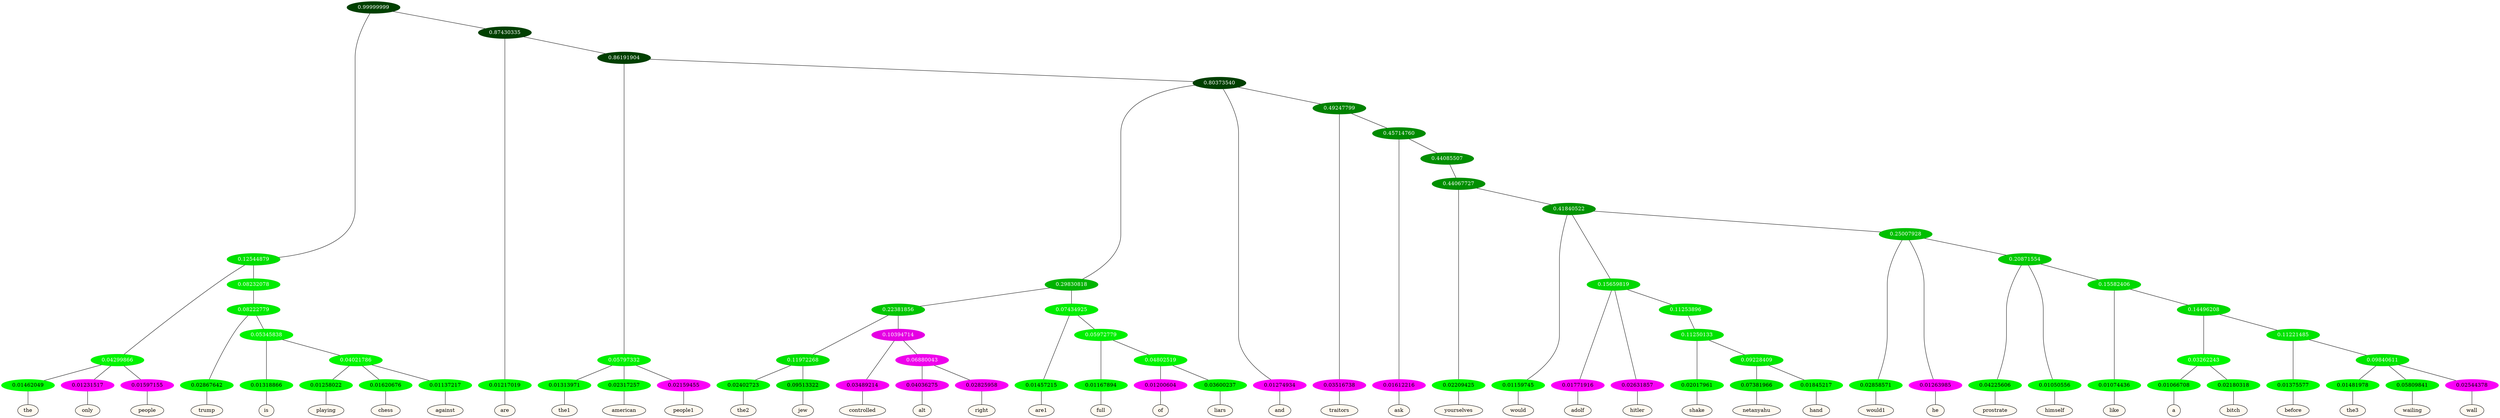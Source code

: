 graph {
	node [format=png height=0.15 nodesep=0.001 ordering=out overlap=prism overlap_scaling=0.01 ranksep=0.001 ratio=0.2 style=filled width=0.15]
	{
		rank=same
		a_w_7 [label=the color=black fillcolor=floralwhite style="filled,solid"]
		a_w_8 [label=only color=black fillcolor=floralwhite style="filled,solid"]
		a_w_9 [label=people color=black fillcolor=floralwhite style="filled,solid"]
		a_w_13 [label=trump color=black fillcolor=floralwhite style="filled,solid"]
		a_w_21 [label=is color=black fillcolor=floralwhite style="filled,solid"]
		a_w_27 [label=playing color=black fillcolor=floralwhite style="filled,solid"]
		a_w_28 [label=chess color=black fillcolor=floralwhite style="filled,solid"]
		a_w_29 [label=against color=black fillcolor=floralwhite style="filled,solid"]
		a_w_5 [label=are color=black fillcolor=floralwhite style="filled,solid"]
		a_w_15 [label=the1 color=black fillcolor=floralwhite style="filled,solid"]
		a_w_16 [label=american color=black fillcolor=floralwhite style="filled,solid"]
		a_w_17 [label=people1 color=black fillcolor=floralwhite style="filled,solid"]
		a_w_36 [label=the2 color=black fillcolor=floralwhite style="filled,solid"]
		a_w_37 [label=jew color=black fillcolor=floralwhite style="filled,solid"]
		a_w_38 [label=controlled color=black fillcolor=floralwhite style="filled,solid"]
		a_w_43 [label=alt color=black fillcolor=floralwhite style="filled,solid"]
		a_w_44 [label=right color=black fillcolor=floralwhite style="filled,solid"]
		a_w_32 [label=are1 color=black fillcolor=floralwhite style="filled,solid"]
		a_w_40 [label=full color=black fillcolor=floralwhite style="filled,solid"]
		a_w_45 [label=of color=black fillcolor=floralwhite style="filled,solid"]
		a_w_46 [label=liars color=black fillcolor=floralwhite style="filled,solid"]
		a_w_19 [label=and color=black fillcolor=floralwhite style="filled,solid"]
		a_w_25 [label=traitors color=black fillcolor=floralwhite style="filled,solid"]
		a_w_34 [label=ask color=black fillcolor=floralwhite style="filled,solid"]
		a_w_47 [label=yourselves color=black fillcolor=floralwhite style="filled,solid"]
		a_w_49 [label=would color=black fillcolor=floralwhite style="filled,solid"]
		a_w_52 [label=adolf color=black fillcolor=floralwhite style="filled,solid"]
		a_w_53 [label=hitler color=black fillcolor=floralwhite style="filled,solid"]
		a_w_62 [label=shake color=black fillcolor=floralwhite style="filled,solid"]
		a_w_66 [label=netanyahu color=black fillcolor=floralwhite style="filled,solid"]
		a_w_67 [label=hand color=black fillcolor=floralwhite style="filled,solid"]
		a_w_55 [label=would1 color=black fillcolor=floralwhite style="filled,solid"]
		a_w_56 [label=he color=black fillcolor=floralwhite style="filled,solid"]
		a_w_59 [label=prostrate color=black fillcolor=floralwhite style="filled,solid"]
		a_w_60 [label=himself color=black fillcolor=floralwhite style="filled,solid"]
		a_w_64 [label=like color=black fillcolor=floralwhite style="filled,solid"]
		a_w_70 [label=a color=black fillcolor=floralwhite style="filled,solid"]
		a_w_71 [label=bitch color=black fillcolor=floralwhite style="filled,solid"]
		a_w_72 [label=before color=black fillcolor=floralwhite style="filled,solid"]
		a_w_74 [label=the3 color=black fillcolor=floralwhite style="filled,solid"]
		a_w_75 [label=wailing color=black fillcolor=floralwhite style="filled,solid"]
		a_w_76 [label=wall color=black fillcolor=floralwhite style="filled,solid"]
	}
	a_n_7 -- a_w_7
	a_n_8 -- a_w_8
	a_n_9 -- a_w_9
	a_n_13 -- a_w_13
	a_n_21 -- a_w_21
	a_n_27 -- a_w_27
	a_n_28 -- a_w_28
	a_n_29 -- a_w_29
	a_n_5 -- a_w_5
	a_n_15 -- a_w_15
	a_n_16 -- a_w_16
	a_n_17 -- a_w_17
	a_n_36 -- a_w_36
	a_n_37 -- a_w_37
	a_n_38 -- a_w_38
	a_n_43 -- a_w_43
	a_n_44 -- a_w_44
	a_n_32 -- a_w_32
	a_n_40 -- a_w_40
	a_n_45 -- a_w_45
	a_n_46 -- a_w_46
	a_n_19 -- a_w_19
	a_n_25 -- a_w_25
	a_n_34 -- a_w_34
	a_n_47 -- a_w_47
	a_n_49 -- a_w_49
	a_n_52 -- a_w_52
	a_n_53 -- a_w_53
	a_n_62 -- a_w_62
	a_n_66 -- a_w_66
	a_n_67 -- a_w_67
	a_n_55 -- a_w_55
	a_n_56 -- a_w_56
	a_n_59 -- a_w_59
	a_n_60 -- a_w_60
	a_n_64 -- a_w_64
	a_n_70 -- a_w_70
	a_n_71 -- a_w_71
	a_n_72 -- a_w_72
	a_n_74 -- a_w_74
	a_n_75 -- a_w_75
	a_n_76 -- a_w_76
	{
		rank=same
		a_n_7 [label=0.01462049 color="0.334 1.000 0.985" fontcolor=black]
		a_n_8 [label=0.01231517 color="0.835 1.000 0.988" fontcolor=black]
		a_n_9 [label=0.01597155 color="0.835 1.000 0.984" fontcolor=black]
		a_n_13 [label=0.02867642 color="0.334 1.000 0.971" fontcolor=black]
		a_n_21 [label=0.01318866 color="0.334 1.000 0.987" fontcolor=black]
		a_n_27 [label=0.01258022 color="0.334 1.000 0.987" fontcolor=black]
		a_n_28 [label=0.01620676 color="0.334 1.000 0.984" fontcolor=black]
		a_n_29 [label=0.01137217 color="0.334 1.000 0.989" fontcolor=black]
		a_n_5 [label=0.01217019 color="0.334 1.000 0.988" fontcolor=black]
		a_n_15 [label=0.01313971 color="0.334 1.000 0.987" fontcolor=black]
		a_n_16 [label=0.02317257 color="0.334 1.000 0.977" fontcolor=black]
		a_n_17 [label=0.02159455 color="0.835 1.000 0.978" fontcolor=black]
		a_n_36 [label=0.02402723 color="0.334 1.000 0.976" fontcolor=black]
		a_n_37 [label=0.09513322 color="0.334 1.000 0.905" fontcolor=black]
		a_n_38 [label=0.03489214 color="0.835 1.000 0.965" fontcolor=black]
		a_n_43 [label=0.04036275 color="0.835 1.000 0.960" fontcolor=black]
		a_n_44 [label=0.02825958 color="0.835 1.000 0.972" fontcolor=black]
		a_n_32 [label=0.01457215 color="0.334 1.000 0.985" fontcolor=black]
		a_n_40 [label=0.01167894 color="0.334 1.000 0.988" fontcolor=black]
		a_n_45 [label=0.01200604 color="0.835 1.000 0.988" fontcolor=black]
		a_n_46 [label=0.03600237 color="0.334 1.000 0.964" fontcolor=black]
		a_n_19 [label=0.01274934 color="0.835 1.000 0.987" fontcolor=black]
		a_n_25 [label=0.03516738 color="0.835 1.000 0.965" fontcolor=black]
		a_n_34 [label=0.01612216 color="0.835 1.000 0.984" fontcolor=black]
		a_n_47 [label=0.02209425 color="0.334 1.000 0.978" fontcolor=black]
		a_n_49 [label=0.01159745 color="0.334 1.000 0.988" fontcolor=black]
		a_n_52 [label=0.01771916 color="0.835 1.000 0.982" fontcolor=black]
		a_n_53 [label=0.02631857 color="0.835 1.000 0.974" fontcolor=black]
		a_n_62 [label=0.02017961 color="0.334 1.000 0.980" fontcolor=black]
		a_n_66 [label=0.07381966 color="0.334 1.000 0.926" fontcolor=black]
		a_n_67 [label=0.01845217 color="0.334 1.000 0.982" fontcolor=black]
		a_n_55 [label=0.02858571 color="0.334 1.000 0.971" fontcolor=black]
		a_n_56 [label=0.01263985 color="0.835 1.000 0.987" fontcolor=black]
		a_n_59 [label=0.04225606 color="0.334 1.000 0.958" fontcolor=black]
		a_n_60 [label=0.01050556 color="0.334 1.000 0.989" fontcolor=black]
		a_n_64 [label=0.01074436 color="0.334 1.000 0.989" fontcolor=black]
		a_n_70 [label=0.01066708 color="0.334 1.000 0.989" fontcolor=black]
		a_n_71 [label=0.02180318 color="0.334 1.000 0.978" fontcolor=black]
		a_n_72 [label=0.01375577 color="0.334 1.000 0.986" fontcolor=black]
		a_n_74 [label=0.01481978 color="0.334 1.000 0.985" fontcolor=black]
		a_n_75 [label=0.05809841 color="0.334 1.000 0.942" fontcolor=black]
		a_n_76 [label=0.02544378 color="0.835 1.000 0.975" fontcolor=black]
	}
	a_n_0 [label=0.99999999 color="0.334 1.000 0.250" fontcolor=grey99]
	a_n_1 [label=0.12544879 color="0.334 1.000 0.875" fontcolor=grey99]
	a_n_0 -- a_n_1
	a_n_2 [label=0.87430335 color="0.334 1.000 0.250" fontcolor=grey99]
	a_n_0 -- a_n_2
	a_n_3 [label=0.04299866 color="0.334 1.000 0.957" fontcolor=grey99]
	a_n_1 -- a_n_3
	a_n_4 [label=0.08232078 color="0.334 1.000 0.918" fontcolor=grey99]
	a_n_1 -- a_n_4
	a_n_2 -- a_n_5
	a_n_6 [label=0.86191904 color="0.334 1.000 0.250" fontcolor=grey99]
	a_n_2 -- a_n_6
	a_n_3 -- a_n_7
	a_n_3 -- a_n_8
	a_n_3 -- a_n_9
	a_n_10 [label=0.08222779 color="0.334 1.000 0.918" fontcolor=grey99]
	a_n_4 -- a_n_10
	a_n_11 [label=0.05797332 color="0.334 1.000 0.942" fontcolor=grey99]
	a_n_6 -- a_n_11
	a_n_12 [label=0.80373540 color="0.334 1.000 0.250" fontcolor=grey99]
	a_n_6 -- a_n_12
	a_n_10 -- a_n_13
	a_n_14 [label=0.05345838 color="0.334 1.000 0.947" fontcolor=grey99]
	a_n_10 -- a_n_14
	a_n_11 -- a_n_15
	a_n_11 -- a_n_16
	a_n_11 -- a_n_17
	a_n_18 [label=0.29830818 color="0.334 1.000 0.702" fontcolor=grey99]
	a_n_12 -- a_n_18
	a_n_12 -- a_n_19
	a_n_20 [label=0.49247799 color="0.334 1.000 0.508" fontcolor=grey99]
	a_n_12 -- a_n_20
	a_n_14 -- a_n_21
	a_n_22 [label=0.04021786 color="0.334 1.000 0.960" fontcolor=grey99]
	a_n_14 -- a_n_22
	a_n_23 [label=0.22381856 color="0.334 1.000 0.776" fontcolor=grey99]
	a_n_18 -- a_n_23
	a_n_24 [label=0.07434925 color="0.334 1.000 0.926" fontcolor=grey99]
	a_n_18 -- a_n_24
	a_n_20 -- a_n_25
	a_n_26 [label=0.45714760 color="0.334 1.000 0.543" fontcolor=grey99]
	a_n_20 -- a_n_26
	a_n_22 -- a_n_27
	a_n_22 -- a_n_28
	a_n_22 -- a_n_29
	a_n_30 [label=0.11972268 color="0.334 1.000 0.880" fontcolor=grey99]
	a_n_23 -- a_n_30
	a_n_31 [label=0.10394714 color="0.835 1.000 0.896" fontcolor=grey99]
	a_n_23 -- a_n_31
	a_n_24 -- a_n_32
	a_n_33 [label=0.05972779 color="0.334 1.000 0.940" fontcolor=grey99]
	a_n_24 -- a_n_33
	a_n_26 -- a_n_34
	a_n_35 [label=0.44085507 color="0.334 1.000 0.559" fontcolor=grey99]
	a_n_26 -- a_n_35
	a_n_30 -- a_n_36
	a_n_30 -- a_n_37
	a_n_31 -- a_n_38
	a_n_39 [label=0.06880043 color="0.835 1.000 0.931" fontcolor=grey99]
	a_n_31 -- a_n_39
	a_n_33 -- a_n_40
	a_n_41 [label=0.04802519 color="0.334 1.000 0.952" fontcolor=grey99]
	a_n_33 -- a_n_41
	a_n_42 [label=0.44067727 color="0.334 1.000 0.559" fontcolor=grey99]
	a_n_35 -- a_n_42
	a_n_39 -- a_n_43
	a_n_39 -- a_n_44
	a_n_41 -- a_n_45
	a_n_41 -- a_n_46
	a_n_42 -- a_n_47
	a_n_48 [label=0.41840522 color="0.334 1.000 0.582" fontcolor=grey99]
	a_n_42 -- a_n_48
	a_n_48 -- a_n_49
	a_n_50 [label=0.15659819 color="0.334 1.000 0.843" fontcolor=grey99]
	a_n_48 -- a_n_50
	a_n_51 [label=0.25007928 color="0.334 1.000 0.750" fontcolor=grey99]
	a_n_48 -- a_n_51
	a_n_50 -- a_n_52
	a_n_50 -- a_n_53
	a_n_54 [label=0.11253896 color="0.334 1.000 0.887" fontcolor=grey99]
	a_n_50 -- a_n_54
	a_n_51 -- a_n_55
	a_n_51 -- a_n_56
	a_n_57 [label=0.20871554 color="0.334 1.000 0.791" fontcolor=grey99]
	a_n_51 -- a_n_57
	a_n_58 [label=0.11250133 color="0.334 1.000 0.887" fontcolor=grey99]
	a_n_54 -- a_n_58
	a_n_57 -- a_n_59
	a_n_57 -- a_n_60
	a_n_61 [label=0.15582406 color="0.334 1.000 0.844" fontcolor=grey99]
	a_n_57 -- a_n_61
	a_n_58 -- a_n_62
	a_n_63 [label=0.09228409 color="0.334 1.000 0.908" fontcolor=grey99]
	a_n_58 -- a_n_63
	a_n_61 -- a_n_64
	a_n_65 [label=0.14496208 color="0.334 1.000 0.855" fontcolor=grey99]
	a_n_61 -- a_n_65
	a_n_63 -- a_n_66
	a_n_63 -- a_n_67
	a_n_68 [label=0.03262243 color="0.334 1.000 0.967" fontcolor=grey99]
	a_n_65 -- a_n_68
	a_n_69 [label=0.11221485 color="0.334 1.000 0.888" fontcolor=grey99]
	a_n_65 -- a_n_69
	a_n_68 -- a_n_70
	a_n_68 -- a_n_71
	a_n_69 -- a_n_72
	a_n_73 [label=0.09840611 color="0.334 1.000 0.902" fontcolor=grey99]
	a_n_69 -- a_n_73
	a_n_73 -- a_n_74
	a_n_73 -- a_n_75
	a_n_73 -- a_n_76
}
